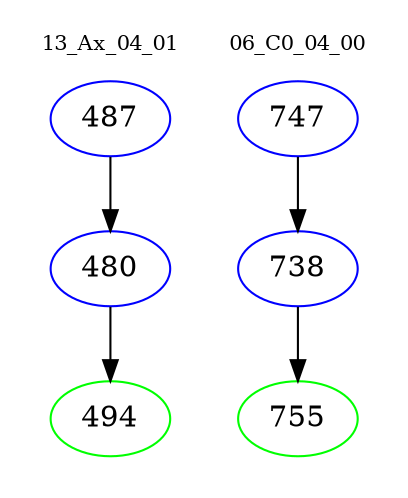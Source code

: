 digraph{
subgraph cluster_0 {
color = white
label = "13_Ax_04_01";
fontsize=10;
T0_487 [label="487", color="blue"]
T0_487 -> T0_480 [color="black"]
T0_480 [label="480", color="blue"]
T0_480 -> T0_494 [color="black"]
T0_494 [label="494", color="green"]
}
subgraph cluster_1 {
color = white
label = "06_C0_04_00";
fontsize=10;
T1_747 [label="747", color="blue"]
T1_747 -> T1_738 [color="black"]
T1_738 [label="738", color="blue"]
T1_738 -> T1_755 [color="black"]
T1_755 [label="755", color="green"]
}
}
